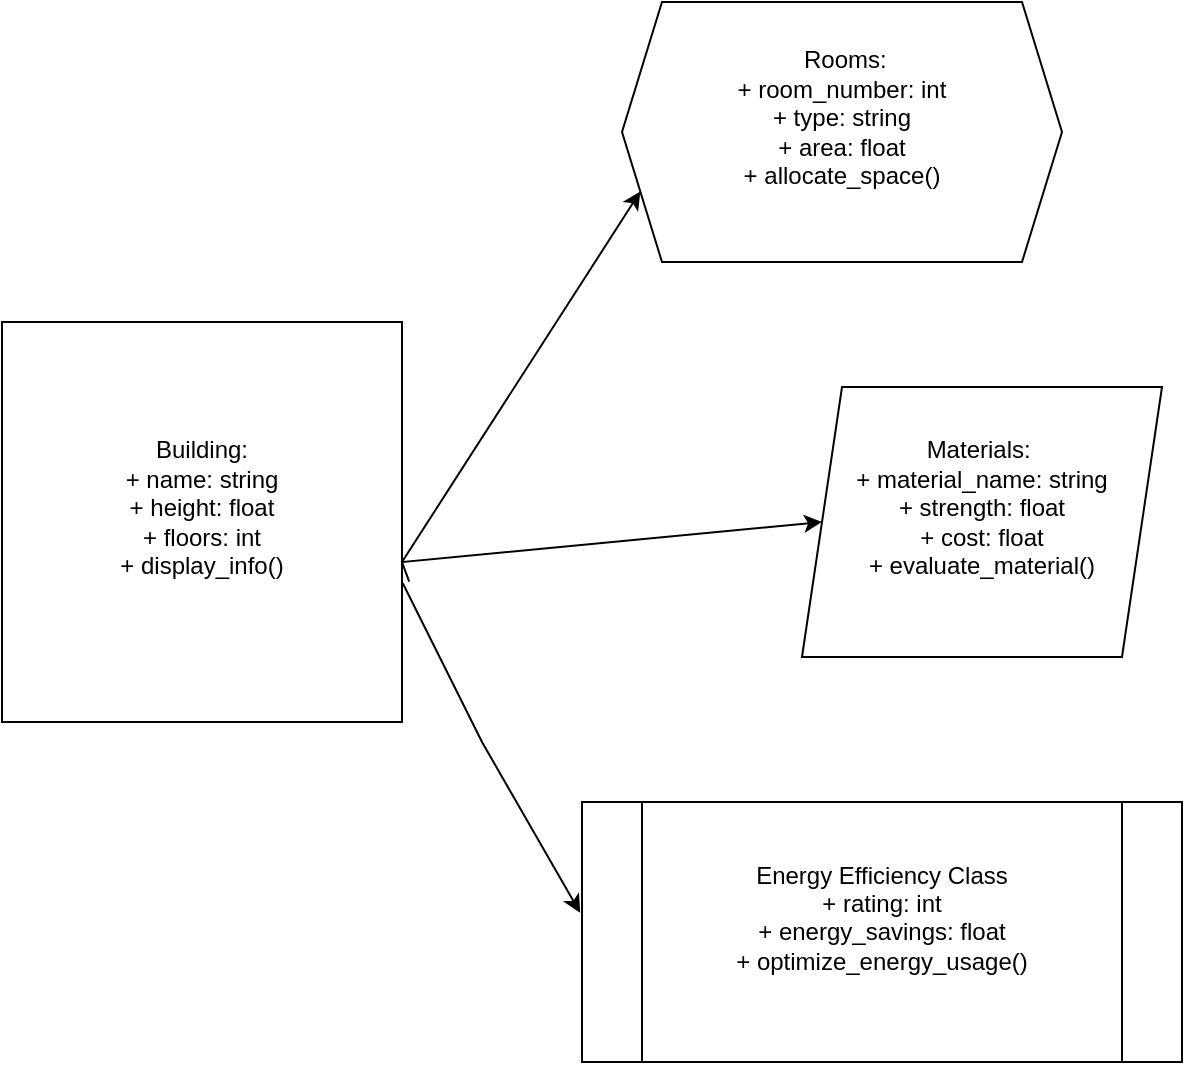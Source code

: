 <mxfile version="26.1.0">
  <diagram name="Page-1" id="mZTZIBfdVlgg0uVg7Rgz">
    <mxGraphModel dx="1050" dy="557" grid="1" gridSize="10" guides="1" tooltips="1" connect="1" arrows="1" fold="1" page="1" pageScale="1" pageWidth="850" pageHeight="1100" math="0" shadow="0">
      <root>
        <mxCell id="0" />
        <mxCell id="1" parent="0" />
        <object label="&lt;div&gt;Building:&lt;/div&gt;&lt;div&gt;+ name: string&lt;/div&gt;&lt;div&gt;+ height: float&lt;/div&gt;&lt;div&gt;+ floors: int&lt;/div&gt;&lt;div&gt;+ display_info()&lt;/div&gt;&lt;div&gt;&lt;br&gt;&lt;/div&gt;" Building="" id="Nb3ojY0Yi0LUcvzSPK6Z-1">
          <mxCell style="whiteSpace=wrap;html=1;aspect=fixed;" vertex="1" parent="1">
            <mxGeometry x="40" y="220" width="200" height="200" as="geometry" />
          </mxCell>
        </object>
        <mxCell id="Nb3ojY0Yi0LUcvzSPK6Z-6" value="&lt;div&gt;&amp;nbsp;Rooms:&lt;/div&gt;&lt;div&gt;+ room_number: int&lt;/div&gt;&lt;div&gt;+ type: string&lt;/div&gt;&lt;div&gt;+ area: float&lt;/div&gt;&lt;div&gt;+ allocate_space()&lt;/div&gt;&lt;div&gt;&lt;br&gt;&lt;/div&gt;" style="shape=hexagon;perimeter=hexagonPerimeter2;whiteSpace=wrap;html=1;fixedSize=1;" vertex="1" parent="1">
          <mxGeometry x="350" y="60" width="220" height="130" as="geometry" />
        </mxCell>
        <mxCell id="Nb3ojY0Yi0LUcvzSPK6Z-7" value="&lt;div&gt;Materials:&amp;nbsp;&lt;/div&gt;&lt;div&gt;+ material_name: string&lt;/div&gt;&lt;div&gt;+ strength: float&lt;/div&gt;&lt;div&gt;+ cost: float&lt;/div&gt;&lt;div&gt;+ evaluate_material()&lt;/div&gt;&lt;div&gt;&lt;br&gt;&lt;/div&gt;" style="shape=parallelogram;perimeter=parallelogramPerimeter;whiteSpace=wrap;html=1;fixedSize=1;" vertex="1" parent="1">
          <mxGeometry x="440" y="252.5" width="180" height="135" as="geometry" />
        </mxCell>
        <mxCell id="Nb3ojY0Yi0LUcvzSPK6Z-10" value="&lt;div&gt;Energy Efficiency Class&lt;/div&gt;&lt;div&gt;+ rating: int&lt;/div&gt;&lt;div&gt;+ energy_savings: float&lt;/div&gt;&lt;div&gt;+ optimize_energy_usage()&lt;/div&gt;&lt;div&gt;&lt;br&gt;&lt;/div&gt;" style="shape=process;whiteSpace=wrap;html=1;backgroundOutline=1;" vertex="1" parent="1">
          <mxGeometry x="330" y="460" width="300" height="130" as="geometry" />
        </mxCell>
        <mxCell id="Nb3ojY0Yi0LUcvzSPK6Z-11" value="" style="endArrow=classic;html=1;rounded=0;entryX=0;entryY=0.75;entryDx=0;entryDy=0;" edge="1" parent="1" source="Nb3ojY0Yi0LUcvzSPK6Z-1" target="Nb3ojY0Yi0LUcvzSPK6Z-6">
          <mxGeometry width="50" height="50" relative="1" as="geometry">
            <mxPoint x="240" y="290" as="sourcePoint" />
            <mxPoint x="290" y="240" as="targetPoint" />
            <Array as="points">
              <mxPoint x="240" y="340" />
            </Array>
          </mxGeometry>
        </mxCell>
        <mxCell id="Nb3ojY0Yi0LUcvzSPK6Z-12" value="" style="endArrow=classic;html=1;rounded=0;exitX=1.018;exitY=0.649;exitDx=0;exitDy=0;exitPerimeter=0;entryX=0;entryY=0.5;entryDx=0;entryDy=0;" edge="1" parent="1" source="Nb3ojY0Yi0LUcvzSPK6Z-1" target="Nb3ojY0Yi0LUcvzSPK6Z-7">
          <mxGeometry width="50" height="50" relative="1" as="geometry">
            <mxPoint x="320" y="500" as="sourcePoint" />
            <mxPoint x="450" y="330" as="targetPoint" />
            <Array as="points">
              <mxPoint x="240" y="340" />
            </Array>
          </mxGeometry>
        </mxCell>
        <mxCell id="Nb3ojY0Yi0LUcvzSPK6Z-13" value="" style="endArrow=classic;html=1;rounded=0;entryX=-0.003;entryY=0.426;entryDx=0;entryDy=0;entryPerimeter=0;exitX=1.002;exitY=0.653;exitDx=0;exitDy=0;exitPerimeter=0;" edge="1" parent="1" source="Nb3ojY0Yi0LUcvzSPK6Z-1" target="Nb3ojY0Yi0LUcvzSPK6Z-10">
          <mxGeometry width="50" height="50" relative="1" as="geometry">
            <mxPoint x="240" y="340" as="sourcePoint" />
            <mxPoint x="290" y="290" as="targetPoint" />
            <Array as="points">
              <mxPoint x="280" y="430" />
            </Array>
          </mxGeometry>
        </mxCell>
      </root>
    </mxGraphModel>
  </diagram>
</mxfile>
